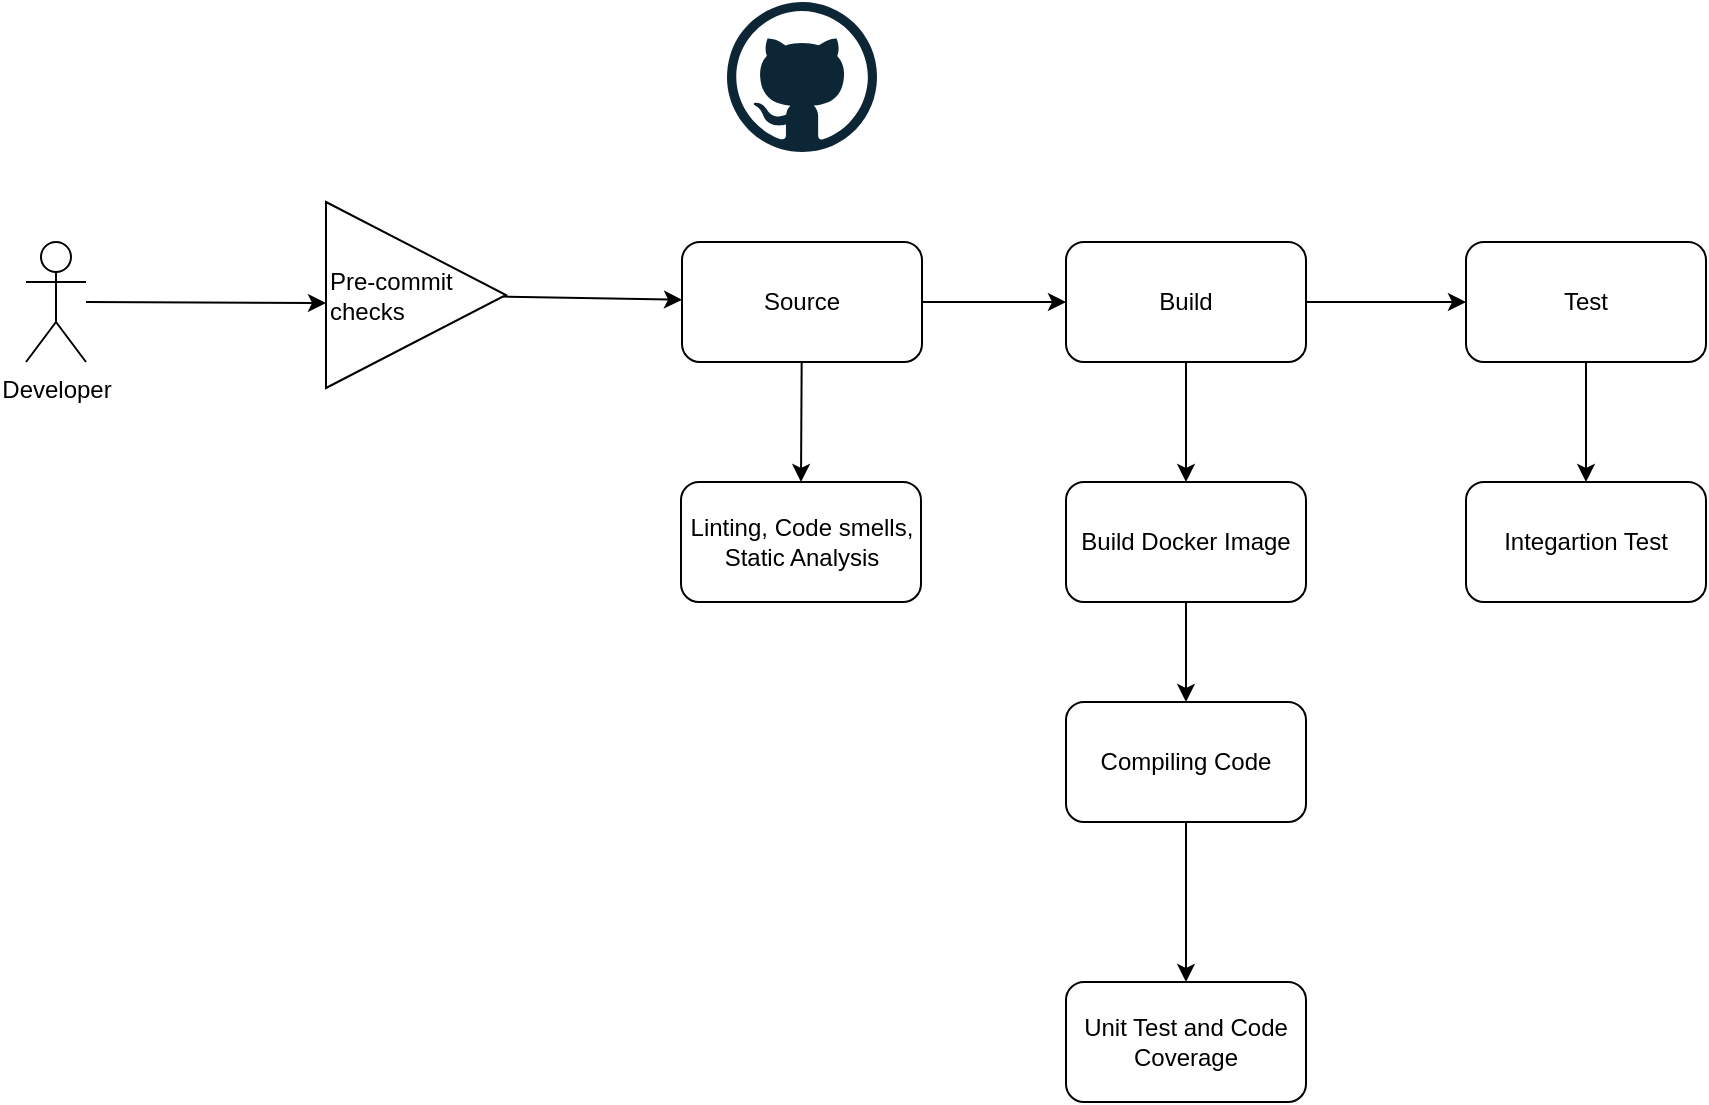 <mxfile>
    <diagram id="chSVsCYQNWjQT9j-yVB1" name="Page-1">
        <mxGraphModel dx="1731" dy="766" grid="1" gridSize="10" guides="1" tooltips="1" connect="1" arrows="1" fold="1" page="1" pageScale="1" pageWidth="850" pageHeight="1100" math="0" shadow="0">
            <root>
                <mxCell id="0"/>
                <mxCell id="1" parent="0"/>
                <mxCell id="3" value="" style="dashed=0;outlineConnect=0;html=1;align=center;labelPosition=center;verticalLabelPosition=bottom;verticalAlign=top;shape=mxgraph.weblogos.github" vertex="1" parent="1">
                    <mxGeometry x="170.5" y="60" width="75" height="75" as="geometry"/>
                </mxCell>
                <mxCell id="5" style="edgeStyle=none;html=1;entryX=0;entryY=0.5;entryDx=0;entryDy=0;" edge="1" parent="1" source="4">
                    <mxGeometry relative="1" as="geometry">
                        <mxPoint x="-30" y="210.5" as="targetPoint"/>
                    </mxGeometry>
                </mxCell>
                <mxCell id="4" value="Developer&lt;div&gt;&lt;br&gt;&lt;/div&gt;" style="shape=umlActor;verticalLabelPosition=bottom;verticalAlign=top;html=1;outlineConnect=0;" vertex="1" parent="1">
                    <mxGeometry x="-180" y="180" width="30" height="60" as="geometry"/>
                </mxCell>
                <mxCell id="11" style="edgeStyle=none;html=1;" edge="1" parent="1" source="7" target="8">
                    <mxGeometry relative="1" as="geometry"/>
                </mxCell>
                <mxCell id="7" value="Pre-commit checks" style="triangle;whiteSpace=wrap;html=1;align=left;" vertex="1" parent="1">
                    <mxGeometry x="-30" y="160" width="90" height="93" as="geometry"/>
                </mxCell>
                <mxCell id="9" style="edgeStyle=none;html=1;entryX=0.5;entryY=0;entryDx=0;entryDy=0;" edge="1" parent="1" source="8" target="10">
                    <mxGeometry relative="1" as="geometry">
                        <mxPoint x="208" y="330" as="targetPoint"/>
                    </mxGeometry>
                </mxCell>
                <mxCell id="19" style="edgeStyle=none;html=1;" edge="1" parent="1" source="8" target="12">
                    <mxGeometry relative="1" as="geometry"/>
                </mxCell>
                <mxCell id="8" value="Source" style="rounded=1;whiteSpace=wrap;html=1;" vertex="1" parent="1">
                    <mxGeometry x="148" y="180" width="120" height="60" as="geometry"/>
                </mxCell>
                <mxCell id="10" value="Linting, Code smells, Static Analysis" style="rounded=1;whiteSpace=wrap;html=1;" vertex="1" parent="1">
                    <mxGeometry x="147.5" y="300" width="120" height="60" as="geometry"/>
                </mxCell>
                <mxCell id="14" value="" style="edgeStyle=none;html=1;" edge="1" parent="1" source="12" target="13">
                    <mxGeometry relative="1" as="geometry"/>
                </mxCell>
                <mxCell id="21" value="" style="edgeStyle=none;html=1;" edge="1" parent="1" source="12" target="20">
                    <mxGeometry relative="1" as="geometry"/>
                </mxCell>
                <mxCell id="12" value="Build" style="rounded=1;whiteSpace=wrap;html=1;" vertex="1" parent="1">
                    <mxGeometry x="340" y="180" width="120" height="60" as="geometry"/>
                </mxCell>
                <mxCell id="16" value="" style="edgeStyle=none;html=1;" edge="1" parent="1" source="13" target="15">
                    <mxGeometry relative="1" as="geometry"/>
                </mxCell>
                <mxCell id="13" value="Build Docker Image" style="whiteSpace=wrap;html=1;rounded=1;" vertex="1" parent="1">
                    <mxGeometry x="340" y="300" width="120" height="60" as="geometry"/>
                </mxCell>
                <mxCell id="18" value="" style="edgeStyle=none;html=1;" edge="1" parent="1" source="15" target="17">
                    <mxGeometry relative="1" as="geometry"/>
                </mxCell>
                <mxCell id="15" value="Compiling Code" style="whiteSpace=wrap;html=1;rounded=1;" vertex="1" parent="1">
                    <mxGeometry x="340" y="410" width="120" height="60" as="geometry"/>
                </mxCell>
                <mxCell id="17" value="Unit Test and Code Coverage" style="whiteSpace=wrap;html=1;rounded=1;" vertex="1" parent="1">
                    <mxGeometry x="340" y="550" width="120" height="60" as="geometry"/>
                </mxCell>
                <mxCell id="23" value="" style="edgeStyle=none;html=1;" edge="1" parent="1" source="20" target="22">
                    <mxGeometry relative="1" as="geometry"/>
                </mxCell>
                <mxCell id="20" value="Test" style="whiteSpace=wrap;html=1;rounded=1;" vertex="1" parent="1">
                    <mxGeometry x="540" y="180" width="120" height="60" as="geometry"/>
                </mxCell>
                <mxCell id="22" value="Integartion Test" style="whiteSpace=wrap;html=1;rounded=1;" vertex="1" parent="1">
                    <mxGeometry x="540" y="300" width="120" height="60" as="geometry"/>
                </mxCell>
            </root>
        </mxGraphModel>
    </diagram>
</mxfile>